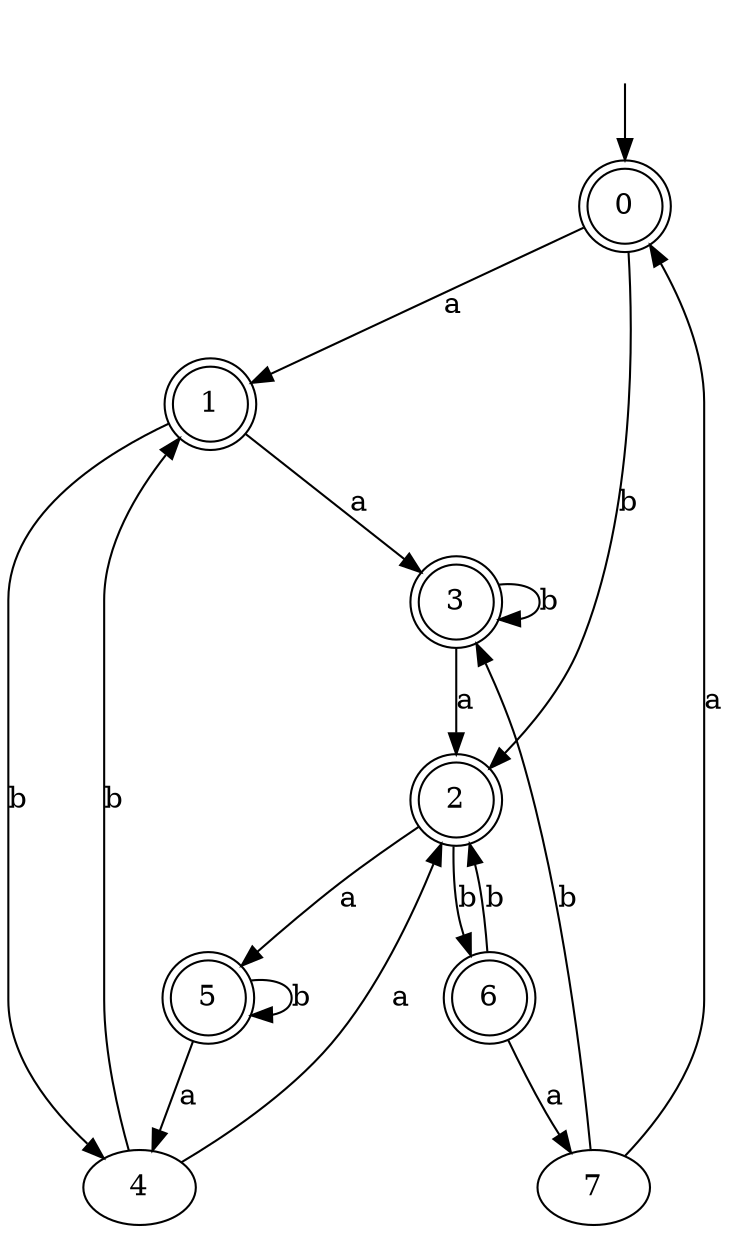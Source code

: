 digraph RandomDFA {
  __start0 [label="", shape=none];
  __start0 -> 0 [label=""];
  0 [shape=circle] [shape=doublecircle]
  0 -> 1 [label="a"]
  0 -> 2 [label="b"]
  1 [shape=doublecircle]
  1 -> 3 [label="a"]
  1 -> 4 [label="b"]
  2 [shape=doublecircle]
  2 -> 5 [label="a"]
  2 -> 6 [label="b"]
  3 [shape=doublecircle]
  3 -> 2 [label="a"]
  3 -> 3 [label="b"]
  4
  4 -> 2 [label="a"]
  4 -> 1 [label="b"]
  5 [shape=doublecircle]
  5 -> 4 [label="a"]
  5 -> 5 [label="b"]
  6 [shape=doublecircle]
  6 -> 7 [label="a"]
  6 -> 2 [label="b"]
  7
  7 -> 0 [label="a"]
  7 -> 3 [label="b"]
}
